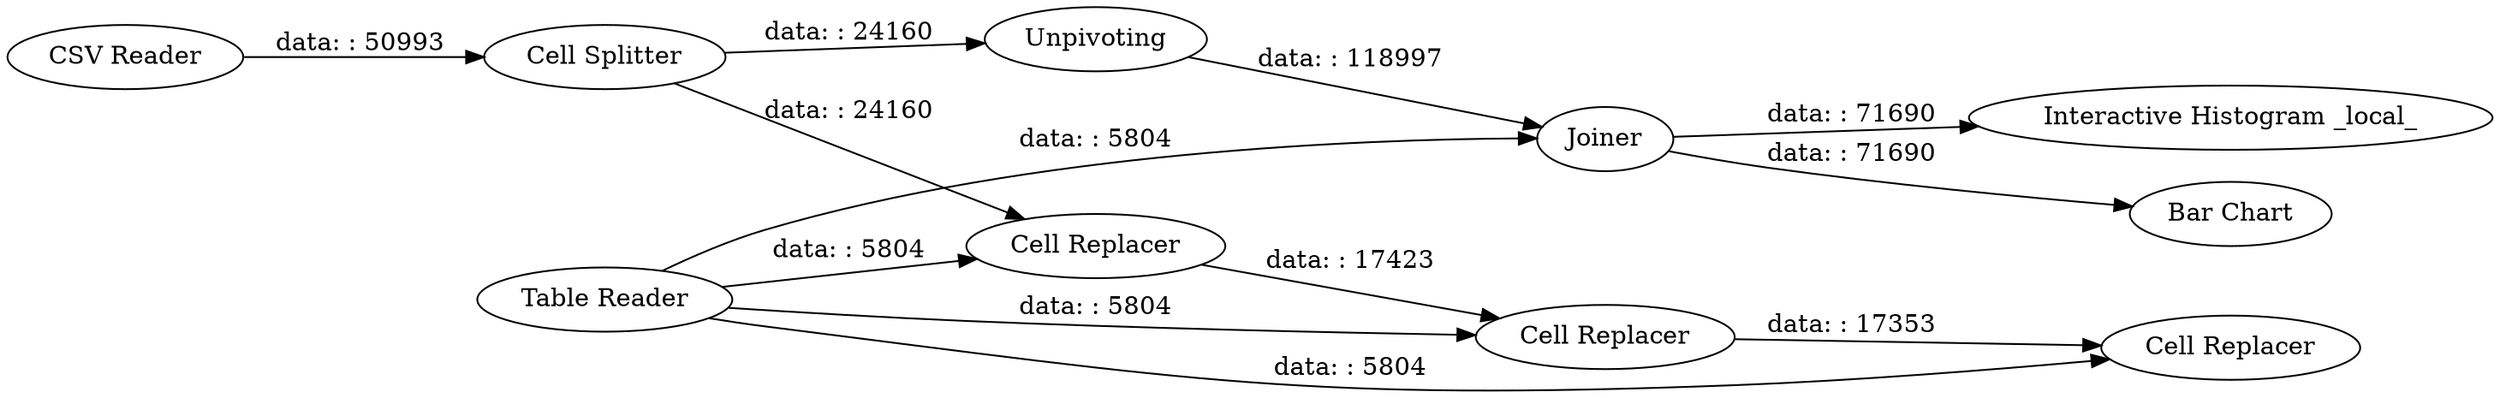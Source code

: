 digraph {
	"424513194618717815_1" [label="Table Reader"]
	"424513194618717815_10" [label="Cell Replacer"]
	"424513194618717815_8" [label="Interactive Histogram _local_"]
	"424513194618717815_4" [label=Unpivoting]
	"424513194618717815_9" [label="Cell Replacer"]
	"424513194618717815_3" [label="Cell Splitter"]
	"424513194618717815_12" [label="Bar Chart"]
	"424513194618717815_11" [label="Cell Replacer"]
	"424513194618717815_5" [label=Joiner]
	"424513194618717815_2" [label="CSV Reader"]
	"424513194618717815_1" -> "424513194618717815_5" [label="data: : 5804"]
	"424513194618717815_10" -> "424513194618717815_11" [label="data: : 17353"]
	"424513194618717815_5" -> "424513194618717815_12" [label="data: : 71690"]
	"424513194618717815_1" -> "424513194618717815_10" [label="data: : 5804"]
	"424513194618717815_5" -> "424513194618717815_8" [label="data: : 71690"]
	"424513194618717815_1" -> "424513194618717815_9" [label="data: : 5804"]
	"424513194618717815_1" -> "424513194618717815_11" [label="data: : 5804"]
	"424513194618717815_2" -> "424513194618717815_3" [label="data: : 50993"]
	"424513194618717815_3" -> "424513194618717815_4" [label="data: : 24160"]
	"424513194618717815_3" -> "424513194618717815_9" [label="data: : 24160"]
	"424513194618717815_4" -> "424513194618717815_5" [label="data: : 118997"]
	"424513194618717815_9" -> "424513194618717815_10" [label="data: : 17423"]
	rankdir=LR
}
